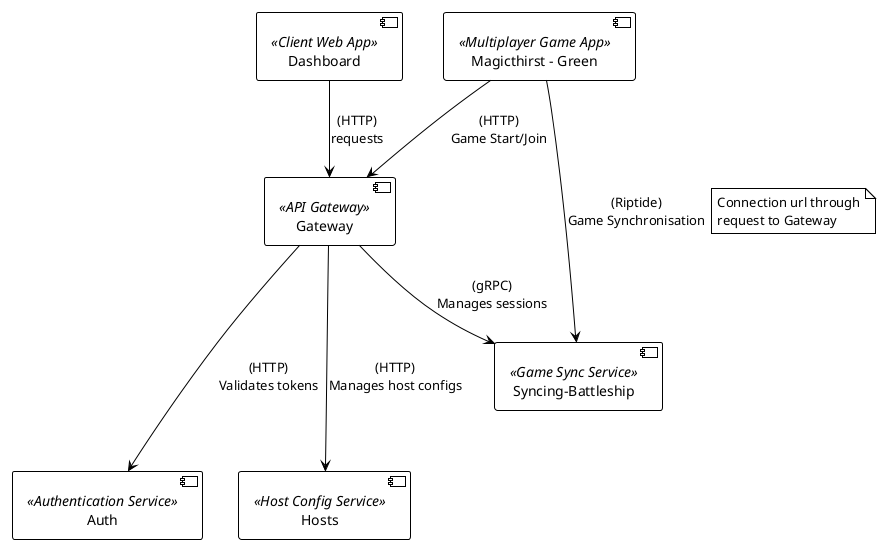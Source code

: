 @startuml

!theme plain

component [Dashboard] as Dashboard <<Client Web App>>
component [Magicthirst - Green] as UnityGame <<Multiplayer Game App>>
component [Gateway] as Gateway <<API Gateway>>
component [Auth] as Auth <<Authentication Service>>
component [Hosts] as Hosts <<Host Config Service>>
component [Syncing-Battleship] as SyncingBattleship <<Game Sync Service>>

Dashboard --> Gateway : (HTTP)\nrequests
UnityGame --> Gateway : (HTTP)\nGame Start/Join
UnityGame --> SyncingBattleship : (Riptide)\nGame Synchronisation
note right of link: Connection url through\nrequest to Gateway
Gateway ---> Auth : (HTTP)\nValidates tokens
Gateway ---> Hosts : (HTTP)\nManages host configs
Gateway --> SyncingBattleship : (gRPC)\nManages sessions

@enduml